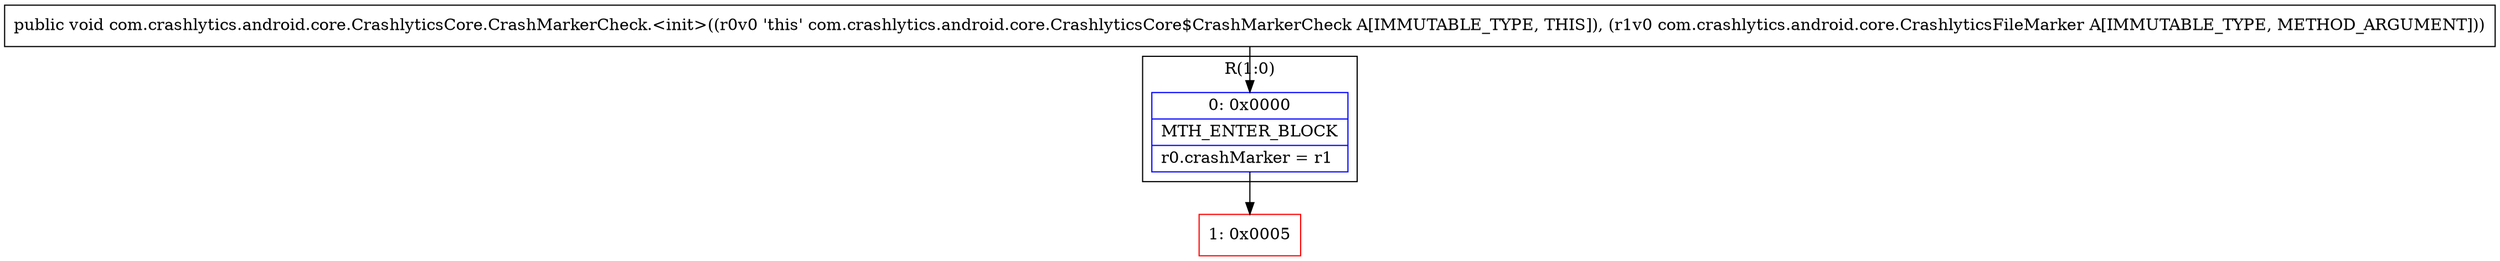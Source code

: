 digraph "CFG forcom.crashlytics.android.core.CrashlyticsCore.CrashMarkerCheck.\<init\>(Lcom\/crashlytics\/android\/core\/CrashlyticsFileMarker;)V" {
subgraph cluster_Region_1567209377 {
label = "R(1:0)";
node [shape=record,color=blue];
Node_0 [shape=record,label="{0\:\ 0x0000|MTH_ENTER_BLOCK\l|r0.crashMarker = r1\l}"];
}
Node_1 [shape=record,color=red,label="{1\:\ 0x0005}"];
MethodNode[shape=record,label="{public void com.crashlytics.android.core.CrashlyticsCore.CrashMarkerCheck.\<init\>((r0v0 'this' com.crashlytics.android.core.CrashlyticsCore$CrashMarkerCheck A[IMMUTABLE_TYPE, THIS]), (r1v0 com.crashlytics.android.core.CrashlyticsFileMarker A[IMMUTABLE_TYPE, METHOD_ARGUMENT])) }"];
MethodNode -> Node_0;
Node_0 -> Node_1;
}

